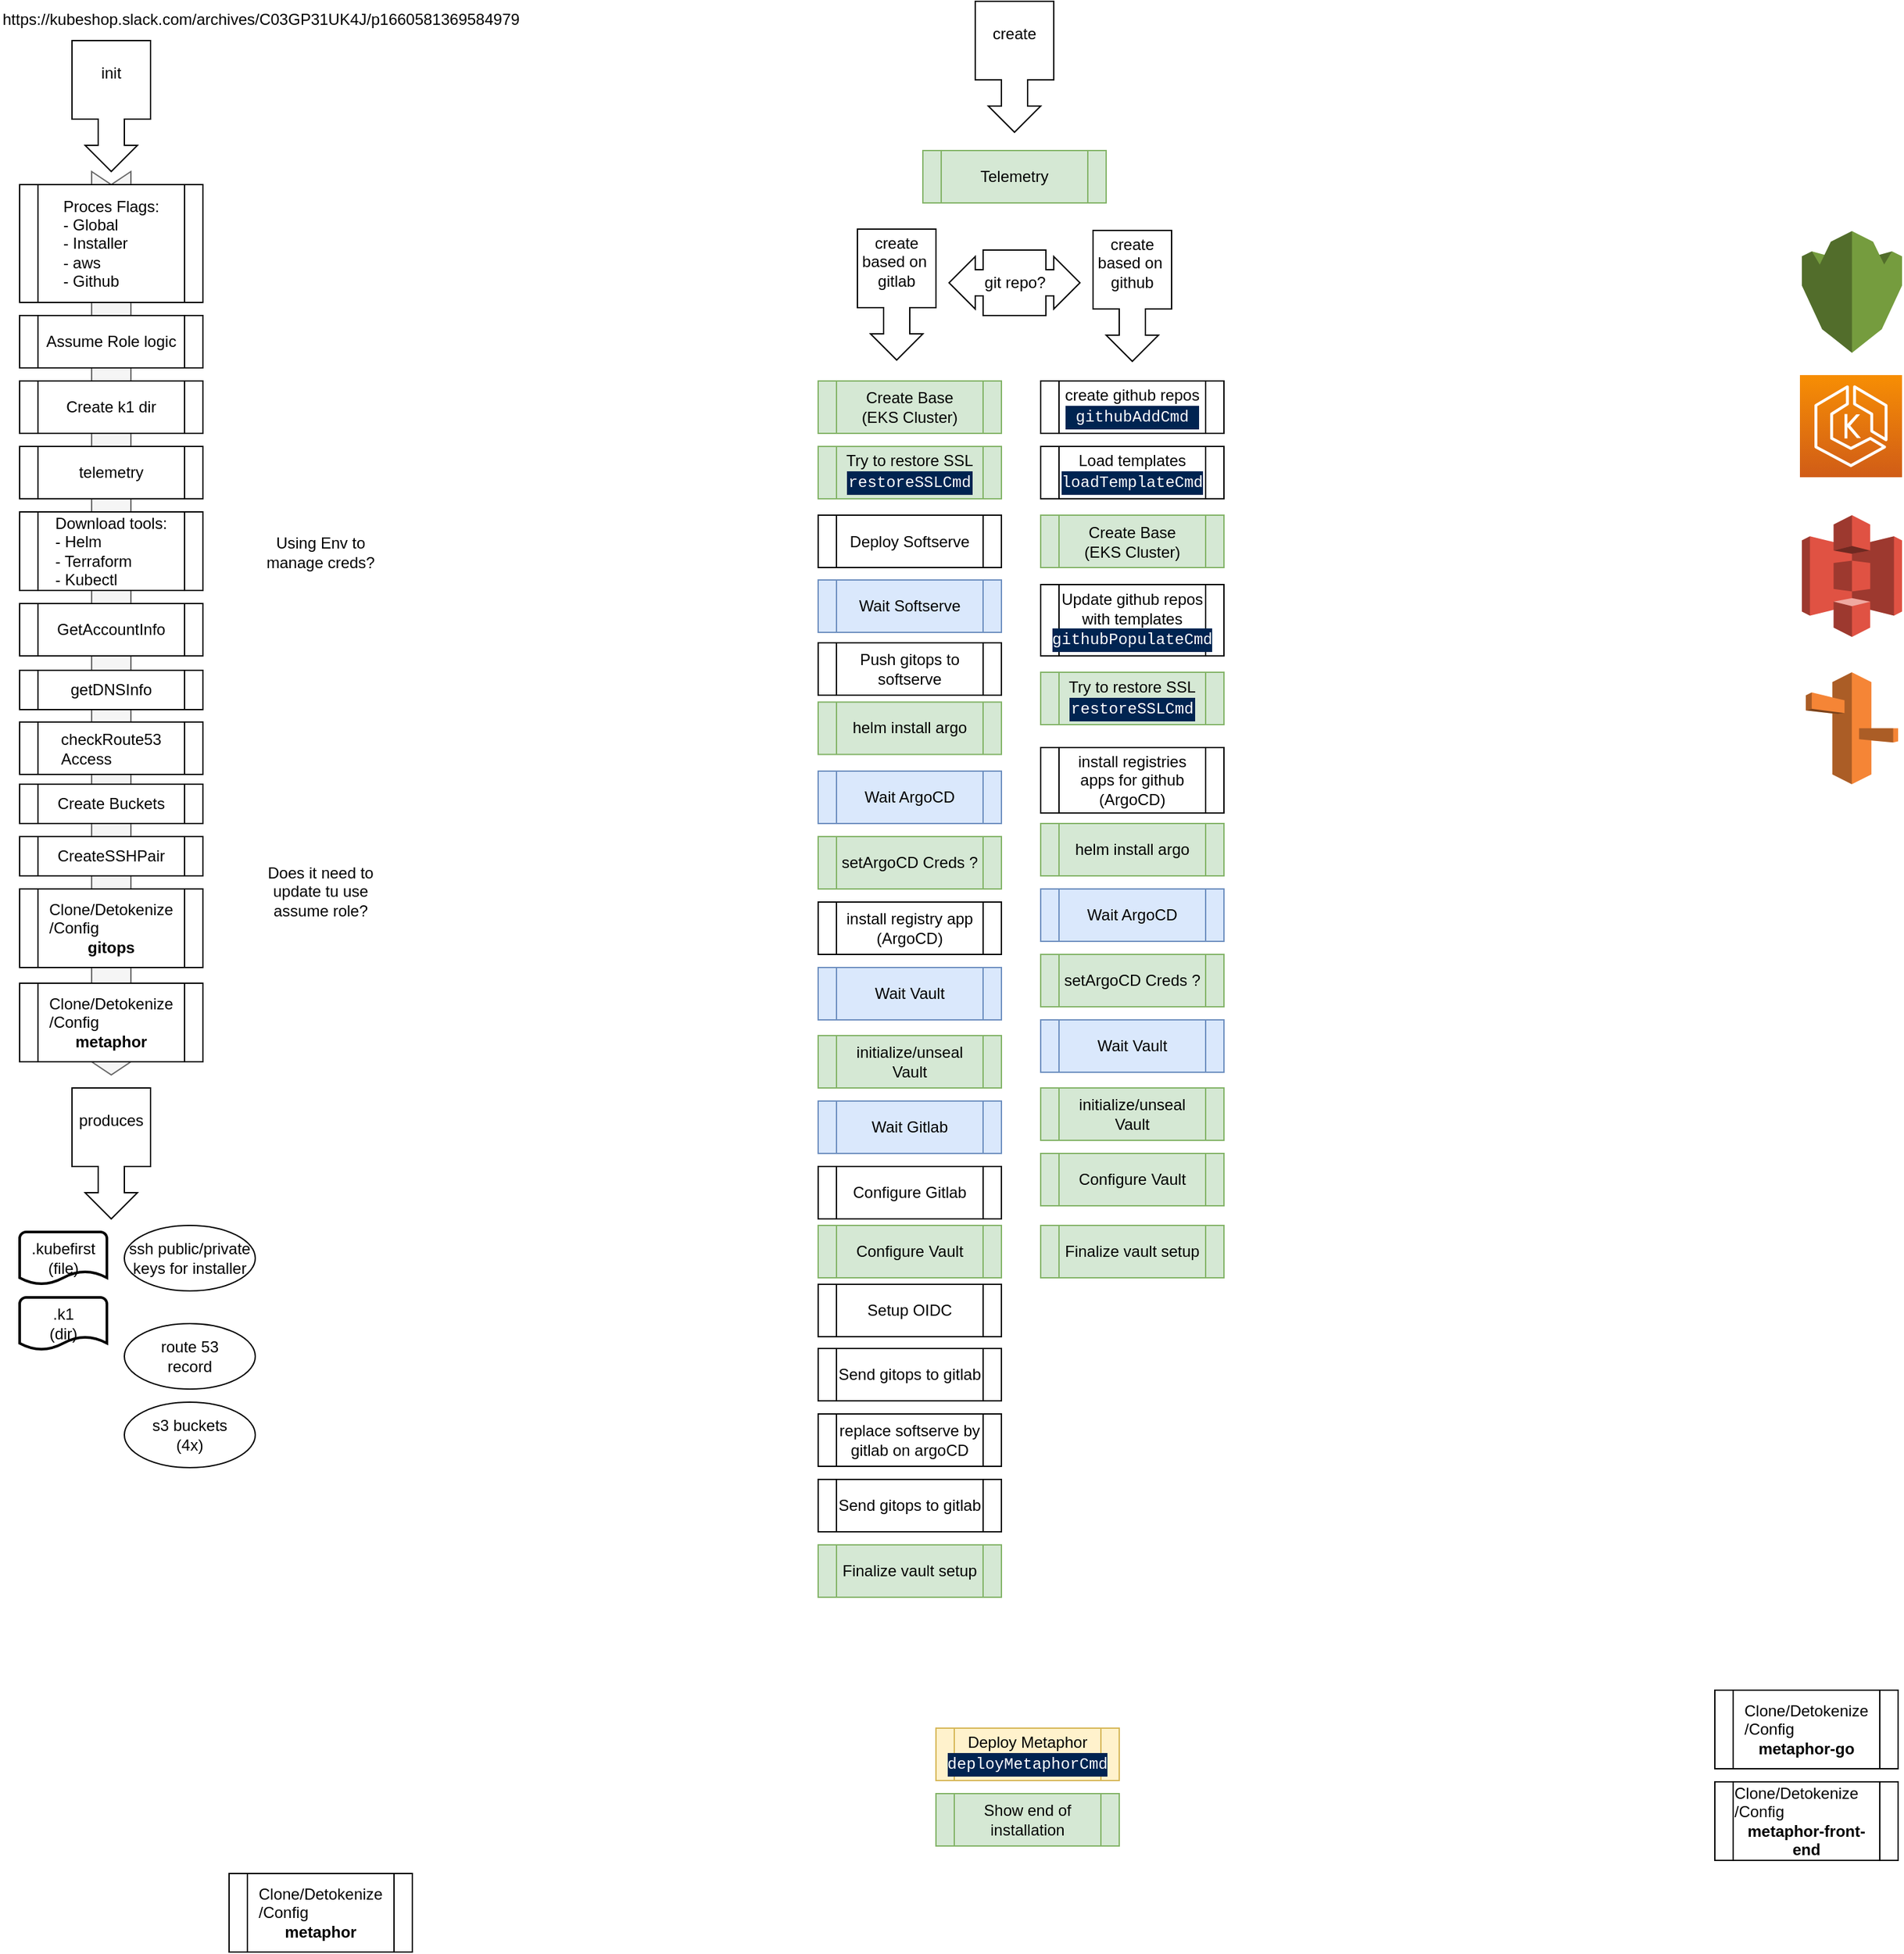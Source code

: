 <mxfile version="20.2.5" type="github">
  <diagram id="J2gj59TK-olQQGAqNqcI" name="Page-1">
    <mxGraphModel dx="1058" dy="1180" grid="1" gridSize="10" guides="1" tooltips="1" connect="1" arrows="1" fold="1" page="1" pageScale="1" pageWidth="1169" pageHeight="1654" math="0" shadow="0">
      <root>
        <mxCell id="0" />
        <mxCell id="1" parent="0" />
        <mxCell id="SkFK2cyeuyImmtoLap9O-30" value="" style="html=1;shadow=0;dashed=0;align=center;verticalAlign=middle;shape=mxgraph.arrows2.arrow;dy=0;dx=10;notch=10;rotation=90;fillColor=#f5f5f5;fontColor=#333333;strokeColor=#666666;" parent="1" vertex="1">
          <mxGeometry x="-255" y="460" width="690" height="30" as="geometry" />
        </mxCell>
        <mxCell id="HM0n50zEbftXf4BCmgGs-4" value="" style="html=1;shadow=0;dashed=0;align=center;verticalAlign=middle;shape=mxgraph.arrows2.calloutArrow;dy=10;dx=20;notch=60;arrowHead=10;rotation=90;" parent="1" vertex="1">
          <mxGeometry x="40" y="50" width="100" height="60" as="geometry" />
        </mxCell>
        <mxCell id="HM0n50zEbftXf4BCmgGs-5" value="init" style="text;html=1;strokeColor=none;fillColor=none;align=center;verticalAlign=middle;whiteSpace=wrap;rounded=0;" parent="1" vertex="1">
          <mxGeometry x="60" y="40" width="60" height="30" as="geometry" />
        </mxCell>
        <mxCell id="HM0n50zEbftXf4BCmgGs-7" value=".kubefirst&lt;br&gt;(file)" style="strokeWidth=2;html=1;shape=mxgraph.flowchart.document2;whiteSpace=wrap;size=0.25;" parent="1" vertex="1">
          <mxGeometry x="20" y="940" width="66.67" height="40" as="geometry" />
        </mxCell>
        <mxCell id="HM0n50zEbftXf4BCmgGs-8" value=".k1&lt;br&gt;(dir)" style="strokeWidth=2;html=1;shape=mxgraph.flowchart.document2;whiteSpace=wrap;size=0.25;" parent="1" vertex="1">
          <mxGeometry x="20" y="990" width="66.67" height="40" as="geometry" />
        </mxCell>
        <mxCell id="Tw4C9E_s_eTnJNMB4j2x-4" value="git repo?" style="html=1;shadow=0;dashed=0;align=center;verticalAlign=middle;shape=mxgraph.arrows2.calloutDoubleArrow;dy=10;dx=20;notch=24;arrowHead=10;" parent="1" vertex="1">
          <mxGeometry x="730" y="190" width="100" height="50" as="geometry" />
        </mxCell>
        <mxCell id="Tw4C9E_s_eTnJNMB4j2x-5" value="" style="html=1;shadow=0;dashed=0;align=center;verticalAlign=middle;shape=mxgraph.arrows2.calloutArrow;dy=10;dx=20;notch=60;arrowHead=10;rotation=90;" parent="1" vertex="1">
          <mxGeometry x="640" y="194" width="100" height="60" as="geometry" />
        </mxCell>
        <mxCell id="Tw4C9E_s_eTnJNMB4j2x-6" value="create based on&amp;nbsp;&lt;br&gt;gitlab" style="text;html=1;strokeColor=none;fillColor=none;align=center;verticalAlign=middle;whiteSpace=wrap;rounded=0;" parent="1" vertex="1">
          <mxGeometry x="660" y="184" width="60" height="30" as="geometry" />
        </mxCell>
        <mxCell id="Tw4C9E_s_eTnJNMB4j2x-9" value="" style="html=1;shadow=0;dashed=0;align=center;verticalAlign=middle;shape=mxgraph.arrows2.calloutArrow;dy=10;dx=20;notch=60;arrowHead=10;rotation=90;" parent="1" vertex="1">
          <mxGeometry x="820" y="195" width="100" height="60" as="geometry" />
        </mxCell>
        <mxCell id="Tw4C9E_s_eTnJNMB4j2x-10" value="create based on&amp;nbsp;&lt;br&gt;github" style="text;html=1;strokeColor=none;fillColor=none;align=center;verticalAlign=middle;whiteSpace=wrap;rounded=0;" parent="1" vertex="1">
          <mxGeometry x="840" y="185" width="60" height="30" as="geometry" />
        </mxCell>
        <mxCell id="SkFK2cyeuyImmtoLap9O-2" value="" style="outlineConnect=0;dashed=0;verticalLabelPosition=bottom;verticalAlign=top;align=center;html=1;shape=mxgraph.aws3.kms;fillColor=#759C3E;gradientColor=none;" parent="1" vertex="1">
          <mxGeometry x="1381.5" y="175.5" width="76.5" height="93" as="geometry" />
        </mxCell>
        <mxCell id="SkFK2cyeuyImmtoLap9O-3" value="" style="sketch=0;points=[[0,0,0],[0.25,0,0],[0.5,0,0],[0.75,0,0],[1,0,0],[0,1,0],[0.25,1,0],[0.5,1,0],[0.75,1,0],[1,1,0],[0,0.25,0],[0,0.5,0],[0,0.75,0],[1,0.25,0],[1,0.5,0],[1,0.75,0]];outlineConnect=0;fontColor=#232F3E;gradientColor=#F78E04;gradientDirection=north;fillColor=#D05C17;strokeColor=#ffffff;dashed=0;verticalLabelPosition=bottom;verticalAlign=top;align=center;html=1;fontSize=12;fontStyle=0;aspect=fixed;shape=mxgraph.aws4.resourceIcon;resIcon=mxgraph.aws4.eks;" parent="1" vertex="1">
          <mxGeometry x="1380" y="285.5" width="78" height="78" as="geometry" />
        </mxCell>
        <mxCell id="SkFK2cyeuyImmtoLap9O-4" value="" style="outlineConnect=0;dashed=0;verticalLabelPosition=bottom;verticalAlign=top;align=center;html=1;shape=mxgraph.aws3.s3;fillColor=#E05243;gradientColor=none;" parent="1" vertex="1">
          <mxGeometry x="1381.5" y="392.5" width="76.5" height="93" as="geometry" />
        </mxCell>
        <mxCell id="SkFK2cyeuyImmtoLap9O-5" value="" style="outlineConnect=0;dashed=0;verticalLabelPosition=bottom;verticalAlign=top;align=center;html=1;shape=mxgraph.aws3.route_53;fillColor=#F58536;gradientColor=none;" parent="1" vertex="1">
          <mxGeometry x="1384.5" y="512.5" width="70.5" height="85.5" as="geometry" />
        </mxCell>
        <mxCell id="SkFK2cyeuyImmtoLap9O-7" value="&lt;div style=&quot;text-align: left;&quot;&gt;&lt;span style=&quot;background-color: initial;&quot;&gt;Proces Flags:&lt;/span&gt;&lt;/div&gt;&lt;div style=&quot;text-align: left;&quot;&gt;&lt;span style=&quot;background-color: initial;&quot;&gt;- Global&lt;/span&gt;&lt;/div&gt;&lt;div style=&quot;text-align: left;&quot;&gt;&lt;span style=&quot;background-color: initial;&quot;&gt;- Installer&lt;/span&gt;&lt;/div&gt;&lt;div style=&quot;text-align: left;&quot;&gt;&lt;span style=&quot;background-color: initial;&quot;&gt;- aws&lt;/span&gt;&lt;/div&gt;&lt;div style=&quot;text-align: left;&quot;&gt;&lt;span style=&quot;background-color: initial;&quot;&gt;- Github&lt;/span&gt;&lt;/div&gt;" style="shape=process;whiteSpace=wrap;html=1;backgroundOutline=1;" parent="1" vertex="1">
          <mxGeometry x="20" y="140" width="140" height="90" as="geometry" />
        </mxCell>
        <mxCell id="SkFK2cyeuyImmtoLap9O-8" value="&lt;div style=&quot;text-align: left;&quot;&gt;Assume Role logic&lt;/div&gt;" style="shape=process;whiteSpace=wrap;html=1;backgroundOutline=1;" parent="1" vertex="1">
          <mxGeometry x="20" y="240" width="140" height="40" as="geometry" />
        </mxCell>
        <mxCell id="SkFK2cyeuyImmtoLap9O-9" value="Using Env to manage creds?" style="text;html=1;strokeColor=none;fillColor=none;align=center;verticalAlign=middle;whiteSpace=wrap;rounded=0;" parent="1" vertex="1">
          <mxGeometry x="200" y="400" width="100" height="42" as="geometry" />
        </mxCell>
        <mxCell id="SkFK2cyeuyImmtoLap9O-10" value="&lt;div style=&quot;text-align: left;&quot;&gt;Create k1 dir&lt;/div&gt;" style="shape=process;whiteSpace=wrap;html=1;backgroundOutline=1;" parent="1" vertex="1">
          <mxGeometry x="20" y="290" width="140" height="40" as="geometry" />
        </mxCell>
        <mxCell id="SkFK2cyeuyImmtoLap9O-11" value="&lt;div style=&quot;text-align: left;&quot;&gt;telemetry&lt;/div&gt;" style="shape=process;whiteSpace=wrap;html=1;backgroundOutline=1;" parent="1" vertex="1">
          <mxGeometry x="20" y="340" width="140" height="40" as="geometry" />
        </mxCell>
        <mxCell id="SkFK2cyeuyImmtoLap9O-12" value="&lt;div style=&quot;text-align: left;&quot;&gt;Download tools:&lt;/div&gt;&lt;div style=&quot;text-align: left;&quot;&gt;- Helm&lt;/div&gt;&lt;div style=&quot;text-align: left;&quot;&gt;- Terraform&lt;/div&gt;&lt;div style=&quot;text-align: left;&quot;&gt;- Kubectl&lt;/div&gt;" style="shape=process;whiteSpace=wrap;html=1;backgroundOutline=1;" parent="1" vertex="1">
          <mxGeometry x="20" y="390" width="140" height="60" as="geometry" />
        </mxCell>
        <mxCell id="SkFK2cyeuyImmtoLap9O-13" value="&lt;div style=&quot;text-align: left;&quot;&gt;GetAccountInfo&lt;/div&gt;" style="shape=process;whiteSpace=wrap;html=1;backgroundOutline=1;" parent="1" vertex="1">
          <mxGeometry x="20" y="460" width="140" height="40" as="geometry" />
        </mxCell>
        <mxCell id="SkFK2cyeuyImmtoLap9O-14" value="Does it need to update tu use assume role?" style="text;html=1;strokeColor=none;fillColor=none;align=center;verticalAlign=middle;whiteSpace=wrap;rounded=0;" parent="1" vertex="1">
          <mxGeometry x="200" y="659" width="100" height="42" as="geometry" />
        </mxCell>
        <mxCell id="SkFK2cyeuyImmtoLap9O-16" value="&lt;div style=&quot;text-align: left;&quot;&gt;getDNSInfo&lt;/div&gt;" style="shape=process;whiteSpace=wrap;html=1;backgroundOutline=1;" parent="1" vertex="1">
          <mxGeometry x="20" y="511" width="140" height="30" as="geometry" />
        </mxCell>
        <mxCell id="SkFK2cyeuyImmtoLap9O-17" value="&lt;div style=&quot;text-align: left;&quot;&gt;checkRoute53&lt;/div&gt;&lt;div style=&quot;text-align: left;&quot;&gt;Access&lt;/div&gt;" style="shape=process;whiteSpace=wrap;html=1;backgroundOutline=1;" parent="1" vertex="1">
          <mxGeometry x="20" y="550.5" width="140" height="40" as="geometry" />
        </mxCell>
        <mxCell id="SkFK2cyeuyImmtoLap9O-18" value="&lt;div style=&quot;text-align: left;&quot;&gt;Create Buckets&lt;/div&gt;" style="shape=process;whiteSpace=wrap;html=1;backgroundOutline=1;" parent="1" vertex="1">
          <mxGeometry x="20" y="598" width="140" height="30" as="geometry" />
        </mxCell>
        <mxCell id="SkFK2cyeuyImmtoLap9O-19" value="&lt;div style=&quot;text-align: left;&quot;&gt;CreateSSHPair&lt;/div&gt;" style="shape=process;whiteSpace=wrap;html=1;backgroundOutline=1;" parent="1" vertex="1">
          <mxGeometry x="20" y="638" width="140" height="30" as="geometry" />
        </mxCell>
        <mxCell id="SkFK2cyeuyImmtoLap9O-20" value="&lt;div style=&quot;text-align: left;&quot;&gt;Clone/Detokenize&lt;/div&gt;&lt;div style=&quot;text-align: left;&quot;&gt;/Config&lt;/div&gt;&lt;div style=&quot;&quot;&gt;&lt;b&gt;gitops&lt;/b&gt;&lt;/div&gt;" style="shape=process;whiteSpace=wrap;html=1;backgroundOutline=1;" parent="1" vertex="1">
          <mxGeometry x="20" y="678" width="140" height="60" as="geometry" />
        </mxCell>
        <mxCell id="SkFK2cyeuyImmtoLap9O-21" value="&lt;div style=&quot;text-align: left;&quot;&gt;Clone/Detokenize&lt;/div&gt;&lt;div style=&quot;text-align: left;&quot;&gt;/Config&lt;/div&gt;&lt;div style=&quot;&quot;&gt;&lt;b&gt;metaphor&lt;/b&gt;&lt;br&gt;&lt;/div&gt;" style="shape=process;whiteSpace=wrap;html=1;backgroundOutline=1;" parent="1" vertex="1">
          <mxGeometry x="20" y="750" width="140" height="60" as="geometry" />
        </mxCell>
        <mxCell id="SkFK2cyeuyImmtoLap9O-22" style="edgeStyle=orthogonalEdgeStyle;rounded=0;orthogonalLoop=1;jettySize=auto;html=1;exitX=0.5;exitY=1;exitDx=0;exitDy=0;" parent="1" source="SkFK2cyeuyImmtoLap9O-8" target="SkFK2cyeuyImmtoLap9O-8" edge="1">
          <mxGeometry relative="1" as="geometry" />
        </mxCell>
        <mxCell id="SkFK2cyeuyImmtoLap9O-25" value="" style="html=1;shadow=0;dashed=0;align=center;verticalAlign=middle;shape=mxgraph.arrows2.calloutArrow;dy=10;dx=20;notch=60;arrowHead=10;rotation=90;" parent="1" vertex="1">
          <mxGeometry x="40" y="850" width="100" height="60" as="geometry" />
        </mxCell>
        <mxCell id="SkFK2cyeuyImmtoLap9O-26" value="produces" style="text;html=1;strokeColor=none;fillColor=none;align=center;verticalAlign=middle;whiteSpace=wrap;rounded=0;" parent="1" vertex="1">
          <mxGeometry x="60" y="840" width="60" height="30" as="geometry" />
        </mxCell>
        <mxCell id="SkFK2cyeuyImmtoLap9O-28" value="s3 buckets&lt;br&gt;(4x)" style="ellipse;whiteSpace=wrap;html=1;" parent="1" vertex="1">
          <mxGeometry x="100" y="1070" width="100" height="50" as="geometry" />
        </mxCell>
        <mxCell id="SkFK2cyeuyImmtoLap9O-29" value="route 53&lt;br&gt;record" style="ellipse;whiteSpace=wrap;html=1;" parent="1" vertex="1">
          <mxGeometry x="100" y="1010" width="100" height="50" as="geometry" />
        </mxCell>
        <mxCell id="SkFK2cyeuyImmtoLap9O-31" value="ssh public/private&lt;br&gt;keys for installer" style="ellipse;whiteSpace=wrap;html=1;" parent="1" vertex="1">
          <mxGeometry x="100" y="935" width="100" height="50" as="geometry" />
        </mxCell>
        <UserObject label="https://kubeshop.slack.com/archives/C03GP31UK4J/p1660581369584979" link="https://kubeshop.slack.com/archives/C03GP31UK4J/p1660581369584979" id="SkFK2cyeuyImmtoLap9O-32">
          <mxCell style="text;whiteSpace=wrap;html=1;" parent="1" vertex="1">
            <mxGeometry x="5" width="430" height="40" as="geometry" />
          </mxCell>
        </UserObject>
        <mxCell id="SkFK2cyeuyImmtoLap9O-34" value="&lt;div style=&quot;text-align: left;&quot;&gt;Telemetry&lt;/div&gt;" style="shape=process;whiteSpace=wrap;html=1;backgroundOutline=1;fillColor=#d5e8d4;strokeColor=#82b366;" parent="1" vertex="1">
          <mxGeometry x="710" y="114" width="140" height="40" as="geometry" />
        </mxCell>
        <mxCell id="SkFK2cyeuyImmtoLap9O-35" value="&lt;div style=&quot;&quot;&gt;Create Base&lt;/div&gt;&lt;div style=&quot;&quot;&gt;(EKS Cluster)&lt;/div&gt;" style="shape=process;whiteSpace=wrap;html=1;backgroundOutline=1;align=center;fillColor=#d5e8d4;strokeColor=#82b366;" parent="1" vertex="1">
          <mxGeometry x="630" y="290" width="140" height="40" as="geometry" />
        </mxCell>
        <mxCell id="SkFK2cyeuyImmtoLap9O-36" value="&lt;div style=&quot;&quot;&gt;Try to restore SSL&lt;/div&gt;&lt;div style=&quot;&quot;&gt;&lt;div style=&quot;color: rgb(255, 255, 255); background-color: rgb(0, 36, 81); font-family: Menlo, Monaco, &amp;quot;Courier New&amp;quot;, monospace; line-height: 18px;&quot;&gt;restoreSSLCmd&lt;/div&gt;&lt;/div&gt;" style="shape=process;whiteSpace=wrap;html=1;backgroundOutline=1;align=center;fillColor=#d5e8d4;strokeColor=#82b366;" parent="1" vertex="1">
          <mxGeometry x="630" y="340" width="140" height="40" as="geometry" />
        </mxCell>
        <mxCell id="SkFK2cyeuyImmtoLap9O-37" value="&lt;div style=&quot;&quot;&gt;Deploy Softserve&lt;/div&gt;" style="shape=process;whiteSpace=wrap;html=1;backgroundOutline=1;align=center;" parent="1" vertex="1">
          <mxGeometry x="630" y="392.5" width="140" height="40" as="geometry" />
        </mxCell>
        <mxCell id="SkFK2cyeuyImmtoLap9O-38" value="&lt;div style=&quot;&quot;&gt;Wait Softserve&lt;/div&gt;" style="shape=process;whiteSpace=wrap;html=1;backgroundOutline=1;align=center;fillColor=#dae8fc;strokeColor=#6c8ebf;" parent="1" vertex="1">
          <mxGeometry x="630" y="442" width="140" height="40" as="geometry" />
        </mxCell>
        <mxCell id="SkFK2cyeuyImmtoLap9O-39" value="&lt;div style=&quot;&quot;&gt;Push gitops to softserve&lt;/div&gt;" style="shape=process;whiteSpace=wrap;html=1;backgroundOutline=1;align=center;" parent="1" vertex="1">
          <mxGeometry x="630" y="490" width="140" height="40" as="geometry" />
        </mxCell>
        <mxCell id="SkFK2cyeuyImmtoLap9O-40" value="&lt;div style=&quot;&quot;&gt;helm install argo&lt;/div&gt;" style="shape=process;whiteSpace=wrap;html=1;backgroundOutline=1;align=center;fillColor=#d5e8d4;strokeColor=#82b366;" parent="1" vertex="1">
          <mxGeometry x="630" y="535.25" width="140" height="40" as="geometry" />
        </mxCell>
        <mxCell id="SkFK2cyeuyImmtoLap9O-41" value="&lt;div style=&quot;&quot;&gt;Wait ArgoCD&lt;/div&gt;" style="shape=process;whiteSpace=wrap;html=1;backgroundOutline=1;align=center;fillColor=#dae8fc;strokeColor=#6c8ebf;" parent="1" vertex="1">
          <mxGeometry x="630" y="588" width="140" height="40" as="geometry" />
        </mxCell>
        <mxCell id="SkFK2cyeuyImmtoLap9O-42" value="&lt;div style=&quot;&quot;&gt;setArgoCD Creds ?&lt;/div&gt;" style="shape=process;whiteSpace=wrap;html=1;backgroundOutline=1;align=center;fillColor=#d5e8d4;strokeColor=#82b366;" parent="1" vertex="1">
          <mxGeometry x="630" y="638" width="140" height="40" as="geometry" />
        </mxCell>
        <mxCell id="SkFK2cyeuyImmtoLap9O-43" value="&lt;div style=&quot;&quot;&gt;install registry app&lt;/div&gt;&lt;div style=&quot;&quot;&gt;(ArgoCD)&lt;/div&gt;" style="shape=process;whiteSpace=wrap;html=1;backgroundOutline=1;align=center;" parent="1" vertex="1">
          <mxGeometry x="630" y="688" width="140" height="40" as="geometry" />
        </mxCell>
        <mxCell id="SkFK2cyeuyImmtoLap9O-44" value="&lt;div style=&quot;&quot;&gt;Wait Vault&lt;/div&gt;" style="shape=process;whiteSpace=wrap;html=1;backgroundOutline=1;align=center;fillColor=#dae8fc;strokeColor=#6c8ebf;" parent="1" vertex="1">
          <mxGeometry x="630" y="738" width="140" height="40" as="geometry" />
        </mxCell>
        <mxCell id="SkFK2cyeuyImmtoLap9O-45" value="&lt;div style=&quot;&quot;&gt;initialize/unseal Vault&lt;/div&gt;" style="shape=process;whiteSpace=wrap;html=1;backgroundOutline=1;align=center;fillColor=#d5e8d4;strokeColor=#82b366;" parent="1" vertex="1">
          <mxGeometry x="630" y="790" width="140" height="40" as="geometry" />
        </mxCell>
        <mxCell id="SkFK2cyeuyImmtoLap9O-47" value="&lt;div style=&quot;&quot;&gt;Wait Gitlab&lt;/div&gt;" style="shape=process;whiteSpace=wrap;html=1;backgroundOutline=1;align=center;fillColor=#dae8fc;strokeColor=#6c8ebf;" parent="1" vertex="1">
          <mxGeometry x="630" y="840" width="140" height="40" as="geometry" />
        </mxCell>
        <mxCell id="SkFK2cyeuyImmtoLap9O-48" value="&lt;div style=&quot;&quot;&gt;Configure Gitlab&lt;/div&gt;" style="shape=process;whiteSpace=wrap;html=1;backgroundOutline=1;align=center;" parent="1" vertex="1">
          <mxGeometry x="630" y="890" width="140" height="40" as="geometry" />
        </mxCell>
        <mxCell id="SkFK2cyeuyImmtoLap9O-49" value="&lt;div style=&quot;&quot;&gt;Configure Vault&lt;/div&gt;" style="shape=process;whiteSpace=wrap;html=1;backgroundOutline=1;align=center;fillColor=#d5e8d4;strokeColor=#82b366;" parent="1" vertex="1">
          <mxGeometry x="630" y="935" width="140" height="40" as="geometry" />
        </mxCell>
        <mxCell id="SkFK2cyeuyImmtoLap9O-50" value="&lt;div style=&quot;&quot;&gt;Setup OIDC&lt;/div&gt;" style="shape=process;whiteSpace=wrap;html=1;backgroundOutline=1;align=center;" parent="1" vertex="1">
          <mxGeometry x="630" y="980" width="140" height="40" as="geometry" />
        </mxCell>
        <mxCell id="SkFK2cyeuyImmtoLap9O-51" value="&lt;div style=&quot;&quot;&gt;Send gitops to gitlab&lt;/div&gt;" style="shape=process;whiteSpace=wrap;html=1;backgroundOutline=1;align=center;" parent="1" vertex="1">
          <mxGeometry x="630" y="1029" width="140" height="40" as="geometry" />
        </mxCell>
        <mxCell id="SkFK2cyeuyImmtoLap9O-52" value="&lt;div style=&quot;&quot;&gt;replace softserve by gitlab on argoCD&lt;/div&gt;" style="shape=process;whiteSpace=wrap;html=1;backgroundOutline=1;align=center;" parent="1" vertex="1">
          <mxGeometry x="630" y="1079" width="140" height="40" as="geometry" />
        </mxCell>
        <mxCell id="SkFK2cyeuyImmtoLap9O-53" value="&lt;div style=&quot;&quot;&gt;Send gitops to gitlab&lt;/div&gt;" style="shape=process;whiteSpace=wrap;html=1;backgroundOutline=1;align=center;" parent="1" vertex="1">
          <mxGeometry x="630" y="1129" width="140" height="40" as="geometry" />
        </mxCell>
        <mxCell id="SkFK2cyeuyImmtoLap9O-54" value="&lt;div style=&quot;&quot;&gt;Finalize vault setup&lt;/div&gt;" style="shape=process;whiteSpace=wrap;html=1;backgroundOutline=1;align=center;fillColor=#d5e8d4;strokeColor=#82b366;" parent="1" vertex="1">
          <mxGeometry x="630" y="1179" width="140" height="40" as="geometry" />
        </mxCell>
        <mxCell id="SkFK2cyeuyImmtoLap9O-55" value="&lt;div style=&quot;&quot;&gt;Show end of installation&lt;/div&gt;" style="shape=process;whiteSpace=wrap;html=1;backgroundOutline=1;align=center;fillColor=#d5e8d4;strokeColor=#82b366;" parent="1" vertex="1">
          <mxGeometry x="720" y="1369" width="140" height="40" as="geometry" />
        </mxCell>
        <mxCell id="SkFK2cyeuyImmtoLap9O-57" value="&lt;div style=&quot;&quot;&gt;create github repos&lt;/div&gt;&lt;div style=&quot;&quot;&gt;&lt;div style=&quot;color: rgb(255, 255, 255); background-color: rgb(0, 36, 81); font-family: Menlo, Monaco, &amp;quot;Courier New&amp;quot;, monospace; line-height: 18px;&quot;&gt;githubAddCmd&lt;/div&gt;&lt;/div&gt;" style="shape=process;whiteSpace=wrap;html=1;backgroundOutline=1;align=center;" parent="1" vertex="1">
          <mxGeometry x="800" y="290" width="140" height="40" as="geometry" />
        </mxCell>
        <mxCell id="SkFK2cyeuyImmtoLap9O-58" value="&lt;div style=&quot;&quot;&gt;Load templates&lt;/div&gt;&lt;div style=&quot;&quot;&gt;&lt;div style=&quot;color: rgb(255, 255, 255); background-color: rgb(0, 36, 81); font-family: Menlo, Monaco, &amp;quot;Courier New&amp;quot;, monospace; line-height: 18px;&quot;&gt;&lt;div style=&quot;line-height: 18px;&quot;&gt;loadTemplateCmd&lt;/div&gt;&lt;/div&gt;&lt;/div&gt;" style="shape=process;whiteSpace=wrap;html=1;backgroundOutline=1;align=center;" parent="1" vertex="1">
          <mxGeometry x="800" y="340" width="140" height="40" as="geometry" />
        </mxCell>
        <mxCell id="SkFK2cyeuyImmtoLap9O-59" value="&lt;div style=&quot;&quot;&gt;Create Base&lt;/div&gt;&lt;div style=&quot;&quot;&gt;(EKS Cluster)&lt;/div&gt;" style="shape=process;whiteSpace=wrap;html=1;backgroundOutline=1;align=center;fillColor=#d5e8d4;strokeColor=#82b366;" parent="1" vertex="1">
          <mxGeometry x="800" y="392.5" width="140" height="40" as="geometry" />
        </mxCell>
        <mxCell id="SkFK2cyeuyImmtoLap9O-60" value="&lt;div style=&quot;&quot;&gt;Update github repos with templates&lt;/div&gt;&lt;div style=&quot;&quot;&gt;&lt;div style=&quot;color: rgb(255, 255, 255); background-color: rgb(0, 36, 81); font-family: Menlo, Monaco, &amp;quot;Courier New&amp;quot;, monospace; line-height: 18px;&quot;&gt;&lt;div style=&quot;line-height: 18px;&quot;&gt;&lt;div style=&quot;line-height: 18px;&quot;&gt;githubPopulateCmd&lt;/div&gt;&lt;/div&gt;&lt;/div&gt;&lt;/div&gt;" style="shape=process;whiteSpace=wrap;html=1;backgroundOutline=1;align=center;" parent="1" vertex="1">
          <mxGeometry x="800" y="445.5" width="140" height="54.5" as="geometry" />
        </mxCell>
        <mxCell id="SkFK2cyeuyImmtoLap9O-61" value="&lt;div style=&quot;&quot;&gt;Try to restore SSL&lt;/div&gt;&lt;div style=&quot;&quot;&gt;&lt;div style=&quot;color: rgb(255, 255, 255); background-color: rgb(0, 36, 81); font-family: Menlo, Monaco, &amp;quot;Courier New&amp;quot;, monospace; line-height: 18px;&quot;&gt;restoreSSLCmd&lt;/div&gt;&lt;/div&gt;" style="shape=process;whiteSpace=wrap;html=1;backgroundOutline=1;align=center;fillColor=#d5e8d4;strokeColor=#82b366;" parent="1" vertex="1">
          <mxGeometry x="800" y="512.5" width="140" height="40" as="geometry" />
        </mxCell>
        <mxCell id="SkFK2cyeuyImmtoLap9O-62" value="&lt;div style=&quot;&quot;&gt;install registries apps for github&lt;/div&gt;&lt;div style=&quot;&quot;&gt;(ArgoCD)&lt;/div&gt;" style="shape=process;whiteSpace=wrap;html=1;backgroundOutline=1;align=center;" parent="1" vertex="1">
          <mxGeometry x="800" y="570" width="140" height="50" as="geometry" />
        </mxCell>
        <mxCell id="SkFK2cyeuyImmtoLap9O-63" value="&lt;div style=&quot;&quot;&gt;helm install argo&lt;/div&gt;" style="shape=process;whiteSpace=wrap;html=1;backgroundOutline=1;align=center;fillColor=#d5e8d4;strokeColor=#82b366;" parent="1" vertex="1">
          <mxGeometry x="800" y="628" width="140" height="40" as="geometry" />
        </mxCell>
        <mxCell id="SkFK2cyeuyImmtoLap9O-64" value="&lt;div style=&quot;&quot;&gt;Wait ArgoCD&lt;/div&gt;" style="shape=process;whiteSpace=wrap;html=1;backgroundOutline=1;align=center;fillColor=#dae8fc;strokeColor=#6c8ebf;" parent="1" vertex="1">
          <mxGeometry x="800" y="678" width="140" height="40" as="geometry" />
        </mxCell>
        <mxCell id="SkFK2cyeuyImmtoLap9O-65" value="&lt;div style=&quot;&quot;&gt;setArgoCD Creds ?&lt;/div&gt;" style="shape=process;whiteSpace=wrap;html=1;backgroundOutline=1;align=center;fillColor=#d5e8d4;strokeColor=#82b366;" parent="1" vertex="1">
          <mxGeometry x="800" y="728" width="140" height="40" as="geometry" />
        </mxCell>
        <mxCell id="SkFK2cyeuyImmtoLap9O-66" value="&lt;div style=&quot;&quot;&gt;initialize/unseal Vault&lt;/div&gt;" style="shape=process;whiteSpace=wrap;html=1;backgroundOutline=1;align=center;fillColor=#d5e8d4;strokeColor=#82b366;" parent="1" vertex="1">
          <mxGeometry x="800" y="830" width="140" height="40" as="geometry" />
        </mxCell>
        <mxCell id="SkFK2cyeuyImmtoLap9O-67" value="&lt;div style=&quot;&quot;&gt;Wait Vault&lt;/div&gt;" style="shape=process;whiteSpace=wrap;html=1;backgroundOutline=1;align=center;fillColor=#dae8fc;strokeColor=#6c8ebf;" parent="1" vertex="1">
          <mxGeometry x="800" y="778" width="140" height="40" as="geometry" />
        </mxCell>
        <mxCell id="SkFK2cyeuyImmtoLap9O-68" value="&lt;div style=&quot;&quot;&gt;Configure Vault&lt;/div&gt;" style="shape=process;whiteSpace=wrap;html=1;backgroundOutline=1;align=center;fillColor=#d5e8d4;strokeColor=#82b366;" parent="1" vertex="1">
          <mxGeometry x="800" y="880" width="140" height="40" as="geometry" />
        </mxCell>
        <mxCell id="SkFK2cyeuyImmtoLap9O-69" value="&lt;div style=&quot;&quot;&gt;Finalize vault setup&lt;/div&gt;" style="shape=process;whiteSpace=wrap;html=1;backgroundOutline=1;align=center;fillColor=#d5e8d4;strokeColor=#82b366;" parent="1" vertex="1">
          <mxGeometry x="800" y="935" width="140" height="40" as="geometry" />
        </mxCell>
        <mxCell id="SkFK2cyeuyImmtoLap9O-71" value="&lt;div style=&quot;text-align: left;&quot;&gt;Clone/Detokenize&lt;/div&gt;&lt;div style=&quot;text-align: left;&quot;&gt;/Config&lt;/div&gt;&lt;div style=&quot;&quot;&gt;&lt;b&gt;metaphor-go&lt;/b&gt;&lt;br&gt;&lt;/div&gt;" style="shape=process;whiteSpace=wrap;html=1;backgroundOutline=1;" parent="1" vertex="1">
          <mxGeometry x="1315" y="1290" width="140" height="60" as="geometry" />
        </mxCell>
        <mxCell id="SkFK2cyeuyImmtoLap9O-72" value="&lt;div style=&quot;text-align: left;&quot;&gt;Clone/Detokenize&lt;/div&gt;&lt;div style=&quot;text-align: left;&quot;&gt;/Config&lt;/div&gt;&lt;div style=&quot;&quot;&gt;&lt;b&gt;metaphor-front-end&lt;/b&gt;&lt;br&gt;&lt;/div&gt;" style="shape=process;whiteSpace=wrap;html=1;backgroundOutline=1;" parent="1" vertex="1">
          <mxGeometry x="1315" y="1360" width="140" height="60" as="geometry" />
        </mxCell>
        <mxCell id="SkFK2cyeuyImmtoLap9O-73" value="&lt;div style=&quot;text-align: left;&quot;&gt;Clone/Detokenize&lt;/div&gt;&lt;div style=&quot;text-align: left;&quot;&gt;/Config&lt;/div&gt;&lt;div style=&quot;&quot;&gt;&lt;b&gt;metaphor&lt;/b&gt;&lt;br&gt;&lt;/div&gt;" style="shape=process;whiteSpace=wrap;html=1;backgroundOutline=1;" parent="1" vertex="1">
          <mxGeometry x="180" y="1430" width="140" height="60" as="geometry" />
        </mxCell>
        <mxCell id="SkFK2cyeuyImmtoLap9O-77" value="" style="shape=image;html=1;verticalAlign=top;verticalLabelPosition=bottom;labelBackgroundColor=#ffffff;imageAspect=0;aspect=fixed;image=https://cdn1.iconfinder.com/data/icons/material-communication/18/call-merge-128.png;flipV=1;" parent="1" vertex="1">
          <mxGeometry x="753" y="1239" width="74" height="74" as="geometry" />
        </mxCell>
        <mxCell id="eR0vIRgy4FKtOiIALMkV-1" value="" style="group" parent="1" vertex="1" connectable="0">
          <mxGeometry x="750" width="60" height="100" as="geometry" />
        </mxCell>
        <mxCell id="eR0vIRgy4FKtOiIALMkV-2" style="edgeStyle=orthogonalEdgeStyle;rounded=0;orthogonalLoop=1;jettySize=auto;html=1;exitX=0;exitY=0;exitDx=60;exitDy=40;exitPerimeter=0;entryX=0.25;entryY=1;entryDx=0;entryDy=0;" parent="eR0vIRgy4FKtOiIALMkV-1" source="Tw4C9E_s_eTnJNMB4j2x-2" target="Tw4C9E_s_eTnJNMB4j2x-3" edge="1">
          <mxGeometry relative="1" as="geometry" />
        </mxCell>
        <mxCell id="Tw4C9E_s_eTnJNMB4j2x-2" value="" style="html=1;shadow=0;dashed=0;align=center;verticalAlign=middle;shape=mxgraph.arrows2.calloutArrow;dy=10;dx=20;notch=60;arrowHead=10;rotation=90;" parent="eR0vIRgy4FKtOiIALMkV-1" vertex="1">
          <mxGeometry x="-20" y="20" width="100" height="60" as="geometry" />
        </mxCell>
        <mxCell id="Tw4C9E_s_eTnJNMB4j2x-3" value="create" style="text;html=1;strokeColor=none;fillColor=none;align=center;verticalAlign=middle;whiteSpace=wrap;rounded=0;" parent="eR0vIRgy4FKtOiIALMkV-1" vertex="1">
          <mxGeometry y="10" width="60" height="30" as="geometry" />
        </mxCell>
        <mxCell id="1MhGsr3bH-iDjKj8i6cH-1" value="&lt;div style=&quot;&quot;&gt;Deploy Metaphor&lt;/div&gt;&lt;div style=&quot;&quot;&gt;&lt;div&gt;&lt;div style=&quot;color: rgb(255, 255, 255); background-color: rgb(0, 36, 81); font-family: Menlo, Monaco, &amp;quot;Courier New&amp;quot;, monospace; line-height: 18px;&quot;&gt;deployMetaphorCmd&lt;/div&gt;&lt;/div&gt;&lt;/div&gt;" style="shape=process;whiteSpace=wrap;html=1;backgroundOutline=1;align=center;fillColor=#fff2cc;strokeColor=#d6b656;" parent="1" vertex="1">
          <mxGeometry x="720" y="1319" width="140" height="40" as="geometry" />
        </mxCell>
      </root>
    </mxGraphModel>
  </diagram>
</mxfile>
